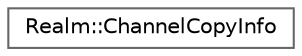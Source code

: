 digraph "Graphical Class Hierarchy"
{
 // LATEX_PDF_SIZE
  bgcolor="transparent";
  edge [fontname=Helvetica,fontsize=10,labelfontname=Helvetica,labelfontsize=10];
  node [fontname=Helvetica,fontsize=10,shape=box,height=0.2,width=0.4];
  rankdir="LR";
  Node0 [id="Node000000",label="Realm::ChannelCopyInfo",height=0.2,width=0.4,color="grey40", fillcolor="white", style="filled",URL="$structRealm_1_1ChannelCopyInfo.html",tooltip=" "];
}
